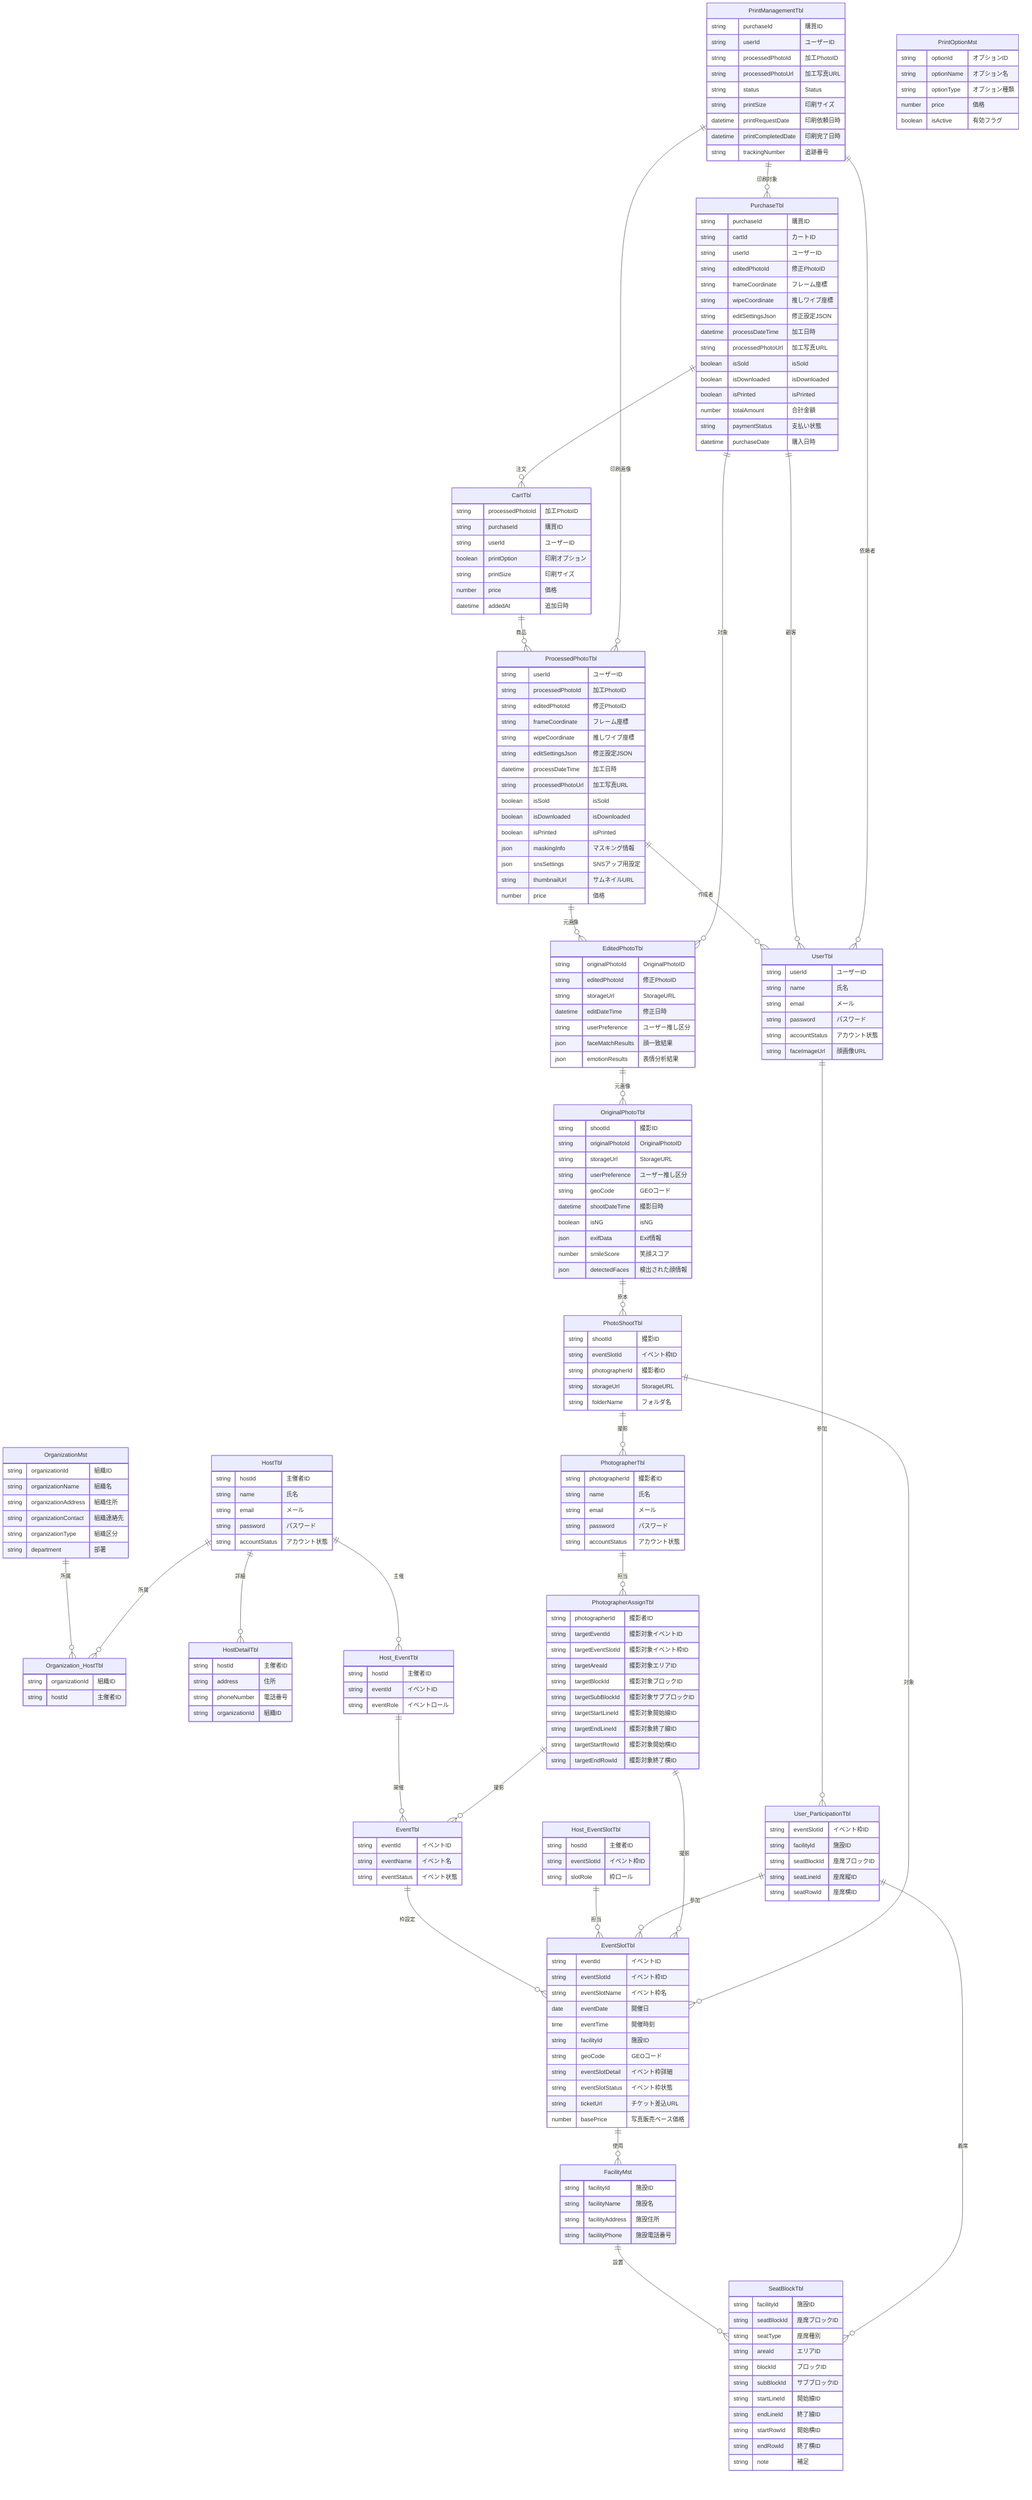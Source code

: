 erDiagram
    OrganizationMst ||--o{ Organization_HostTbl : "所属"
    OrganizationMst {
        string organizationId "組織ID"
        string organizationName "組織名"
        string organizationAddress "組織住所"
        string organizationContact "組織連絡先"
        string organizationType "組織区分"
        string department "部署"
    }
    
    Organization_HostTbl {
        string organizationId "組織ID"
        string hostId "主催者ID"
    }
    
    HostTbl ||--o{ Organization_HostTbl : "所属"
    HostTbl ||--o{ HostDetailTbl : "詳細"
    HostTbl ||--o{ Host_EventTbl : "主催"
    HostTbl {
        string hostId "主催者ID"
        string name "氏名"
        string email "メール"
        string password "パスワード"
        string accountStatus "アカウント状態"
    }
    
    HostDetailTbl {
        string hostId "主催者ID"
        string address "住所"
        string phoneNumber "電話番号"
        string organizationId "組織ID"
    }
    
    Host_EventTbl ||--o{ EventTbl : "開催"
    Host_EventTbl {
        string hostId "主催者ID"
        string eventId "イベントID"
        string eventRole "イベントロール"
    }
    
    EventTbl ||--o{ EventSlotTbl : "枠設定"
    EventTbl {
        string eventId "イベントID"
        string eventName "イベント名"
        string eventStatus "イベント状態"
    }
    
    Host_EventSlotTbl ||--o{ EventSlotTbl : "担当"
    Host_EventSlotTbl {
        string hostId "主催者ID"
        string eventSlotId "イベント枠ID"
        string slotRole "枠ロール"
    }
    
    EventSlotTbl ||--o{ FacilityMst : "使用"
    EventSlotTbl {
        string eventId "イベントID"
        string eventSlotId "イベント枠ID"
        string eventSlotName "イベント枠名"
        date eventDate "開催日"
        time eventTime "開催時刻"
        string facilityId "施設ID"
        string geoCode "GEOコード"
        string eventSlotDetail "イベント枠詳細"
        string eventSlotStatus "イベント枠状態"
        string ticketUrl "チケット差込URL"
        number basePrice "写真販売ベース価格"
    }
    
    FacilityMst ||--o{ SeatBlockTbl : "設置"
    FacilityMst {
        string facilityId "施設ID"
        string facilityName "施設名"
        string facilityAddress "施設住所"
        string facilityPhone "施設電話番号"
    }
    
    SeatBlockTbl {
        string facilityId "施設ID"
        string seatBlockId "座席ブロックID"
        string seatType "座席種別"
        string areaId "エリアID"
        string blockId "ブロックID"
        string subBlockId "サブブロックID"
        string startLineId "開始線ID"
        string endLineId "終了線ID"
        string startRowId "開始横ID"
        string endRowId "終了横ID"
        string note "補足"
    }
    
    UserTbl ||--o{ User_ParticipationTbl : "参加"
    UserTbl {
        string userId "ユーザーID"
        string name "氏名"
        string email "メール"
        string password "パスワード"
        string accountStatus "アカウント状態"
        string faceImageUrl "顔画像URL"
    }
    
    User_ParticipationTbl ||--o{ EventSlotTbl : "参加"
    User_ParticipationTbl ||--o{ SeatBlockTbl : "着席"
    User_ParticipationTbl {
        string eventSlotId "イベント枠ID"
        string facilityId "施設ID"
        string seatBlockId "座席ブロックID"
        string seatLineId "座席縦ID"
        string seatRowId "座席横ID"
    }
    
    PhotographerTbl ||--o{ PhotographerAssignTbl : "担当"
    PhotographerTbl {
        string photographerId "撮影者ID"
        string name "氏名"
        string email "メール"
        string password "パスワード"
        string accountStatus "アカウント状態"
    }
    
    PhotographerAssignTbl ||--o{ EventTbl : "撮影"
    PhotographerAssignTbl ||--o{ EventSlotTbl : "撮影"
    PhotographerAssignTbl {
        string photographerId "撮影者ID"
        string targetEventId "撮影対象イベントID"
        string targetEventSlotId "撮影対象イベント枠ID"
        string targetAreaId "撮影対象エリアID"
        string targetBlockId "撮影対象ブロックID"
        string targetSubBlockId "撮影対象サブブロックID"
        string targetStartLineId "撮影対象開始線ID"
        string targetEndLineId "撮影対象終了線ID"
        string targetStartRowId "撮影対象開始横ID"
        string targetEndRowId "撮影対象終了横ID"
    }
    
    PhotoShootTbl ||--o{ PhotographerTbl : "撮影"
    PhotoShootTbl ||--o{ EventSlotTbl : "対象"
    PhotoShootTbl {
        string shootId "撮影ID"
        string eventSlotId "イベント枠ID"
        string photographerId "撮影者ID"
        string storageUrl "StorageURL"
        string folderName "フォルダ名"
    }
    
    OriginalPhotoTbl ||--o{ PhotoShootTbl : "原本"
    OriginalPhotoTbl {
        string shootId "撮影ID"
        string originalPhotoId "OriginalPhotoID"
        string storageUrl "StorageURL"
        string userPreference "ユーザー推し区分"
        string geoCode "GEOコード"
        datetime shootDateTime "撮影日時"
        boolean isNG "isNG"
        json exifData "Exif情報"
        number smileScore "笑顔スコア"
        json detectedFaces "検出された顔情報"
    }
    
    EditedPhotoTbl ||--o{ OriginalPhotoTbl : "元画像"
    EditedPhotoTbl {
        string originalPhotoId "OriginalPhotoID"
        string editedPhotoId "修正PhotoID"
        string storageUrl "StorageURL"
        datetime editDateTime "修正日時"
        string userPreference "ユーザー推し区分"
        json faceMatchResults "顔一致結果"
        json emotionResults "表情分析結果"
    }
    
    ProcessedPhotoTbl ||--o{ EditedPhotoTbl : "元画像"
    ProcessedPhotoTbl ||--o{ UserTbl : "作成者"
    ProcessedPhotoTbl {
        string userId "ユーザーID"
        string processedPhotoId "加工PhotoID"
        string editedPhotoId "修正PhotoID"
        string frameCoordinate "フレーム座標"
        string wipeCoordinate "推しワイプ座標"
        string editSettingsJson "修正設定JSON"
        datetime processDateTime "加工日時"
        string processedPhotoUrl "加工写真URL"
        boolean isSold "isSold"
        boolean isDownloaded "isDownloaded"
        boolean isPrinted "isPrinted"
        json maskingInfo "マスキング情報"
        json snsSettings "SNSアップ用設定"
        string thumbnailUrl "サムネイルURL"
        number price "価格"
    }
    
    CartTbl ||--o{ ProcessedPhotoTbl : "商品"
    CartTbl {
        string processedPhotoId "加工PhotoID"
        string purchaseId "購買ID"
        string userId "ユーザーID"
        boolean printOption "印刷オプション"
        string printSize "印刷サイズ"
        number price "価格"
        datetime addedAt "追加日時"
    }
    
    PurchaseTbl ||--o{ CartTbl : "注文"
    PurchaseTbl ||--o{ UserTbl : "顧客"
    PurchaseTbl ||--o{ EditedPhotoTbl : "対象"
    PurchaseTbl {
        string purchaseId "購買ID"
        string cartId "カートID"
        string userId "ユーザーID"
        string editedPhotoId "修正PhotoID"
        string frameCoordinate "フレーム座標"
        string wipeCoordinate "推しワイプ座標"
        string editSettingsJson "修正設定JSON"
        datetime processDateTime "加工日時"
        string processedPhotoUrl "加工写真URL"
        boolean isSold "isSold"
        boolean isDownloaded "isDownloaded"
        boolean isPrinted "isPrinted"
        number totalAmount "合計金額"
        string paymentStatus "支払い状態"
        datetime purchaseDate "購入日時"
    }
    
    PrintManagementTbl ||--o{ PurchaseTbl : "印刷対象"
    PrintManagementTbl ||--o{ UserTbl : "依頼者"
    PrintManagementTbl ||--o{ ProcessedPhotoTbl : "印刷画像"
    PrintManagementTbl {
        string purchaseId "購買ID"
        string userId "ユーザーID"
        string processedPhotoId "加工PhotoID"
        string processedPhotoUrl "加工写真URL"
        string status "Status"
        string printSize "印刷サイズ"
        datetime printRequestDate "印刷依頼日時"
        datetime printCompletedDate "印刷完了日時"
        string trackingNumber "追跡番号"
    }
    
    PrintOptionMst {
        string optionId "オプションID"
        string optionName "オプション名"
        string optionType "オプション種類"
        number price "価格"
        boolean isActive "有効フラグ"
    }